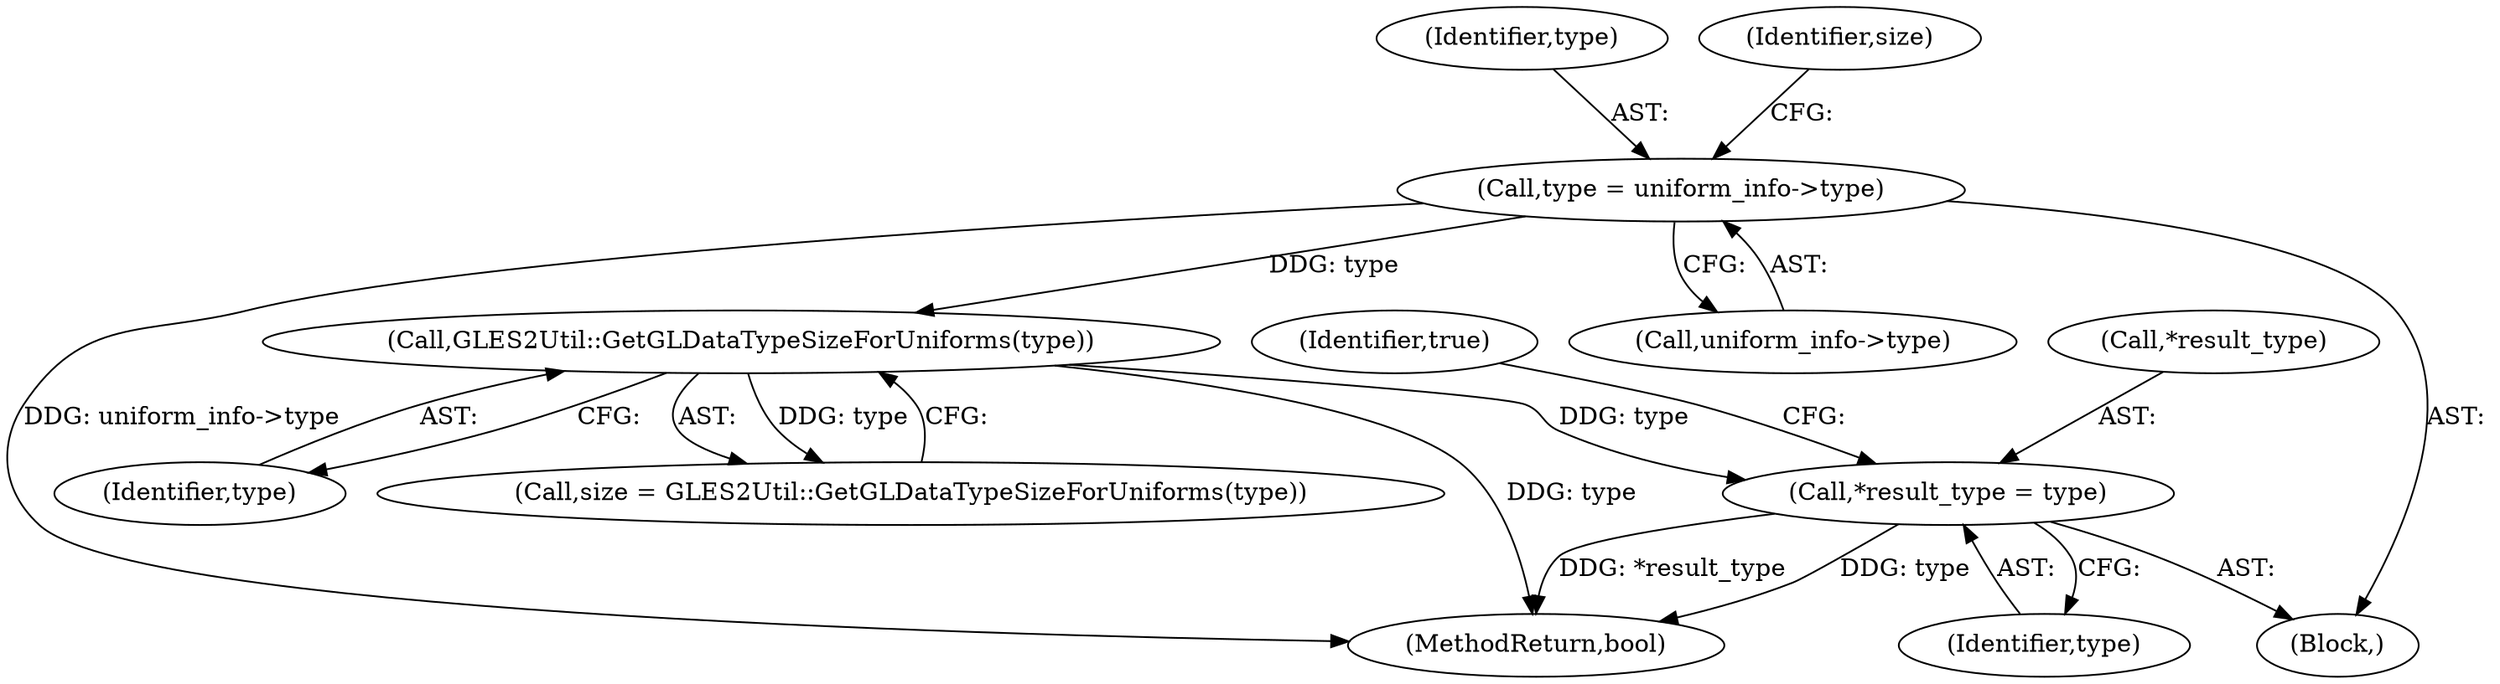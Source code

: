 digraph "0_Chrome_181c7400b2bf50ba02ac77149749fb419b4d4797@pointer" {
"1000233" [label="(Call,*result_type = type)"];
"1000201" [label="(Call,GLES2Util::GetGLDataTypeSizeForUniforms(type))"];
"1000193" [label="(Call,type = uniform_info->type)"];
"1000238" [label="(Identifier,true)"];
"1000201" [label="(Call,GLES2Util::GetGLDataTypeSizeForUniforms(type))"];
"1000239" [label="(MethodReturn,bool)"];
"1000111" [label="(Block,)"];
"1000234" [label="(Call,*result_type)"];
"1000194" [label="(Identifier,type)"];
"1000199" [label="(Call,size = GLES2Util::GetGLDataTypeSizeForUniforms(type))"];
"1000193" [label="(Call,type = uniform_info->type)"];
"1000236" [label="(Identifier,type)"];
"1000202" [label="(Identifier,type)"];
"1000233" [label="(Call,*result_type = type)"];
"1000200" [label="(Identifier,size)"];
"1000195" [label="(Call,uniform_info->type)"];
"1000233" -> "1000111"  [label="AST: "];
"1000233" -> "1000236"  [label="CFG: "];
"1000234" -> "1000233"  [label="AST: "];
"1000236" -> "1000233"  [label="AST: "];
"1000238" -> "1000233"  [label="CFG: "];
"1000233" -> "1000239"  [label="DDG: type"];
"1000233" -> "1000239"  [label="DDG: *result_type"];
"1000201" -> "1000233"  [label="DDG: type"];
"1000201" -> "1000199"  [label="AST: "];
"1000201" -> "1000202"  [label="CFG: "];
"1000202" -> "1000201"  [label="AST: "];
"1000199" -> "1000201"  [label="CFG: "];
"1000201" -> "1000239"  [label="DDG: type"];
"1000201" -> "1000199"  [label="DDG: type"];
"1000193" -> "1000201"  [label="DDG: type"];
"1000193" -> "1000111"  [label="AST: "];
"1000193" -> "1000195"  [label="CFG: "];
"1000194" -> "1000193"  [label="AST: "];
"1000195" -> "1000193"  [label="AST: "];
"1000200" -> "1000193"  [label="CFG: "];
"1000193" -> "1000239"  [label="DDG: uniform_info->type"];
}
